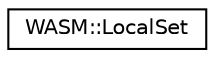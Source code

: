 digraph "Graphical Class Hierarchy"
{
  edge [fontname="Helvetica",fontsize="10",labelfontname="Helvetica",labelfontsize="10"];
  node [fontname="Helvetica",fontsize="10",shape=record];
  rankdir="LR";
  Node0 [label="WASM::LocalSet",height=0.2,width=0.4,color="black", fillcolor="white", style="filled",URL="$struct_w_a_s_m_1_1_local_set.html"];
}
